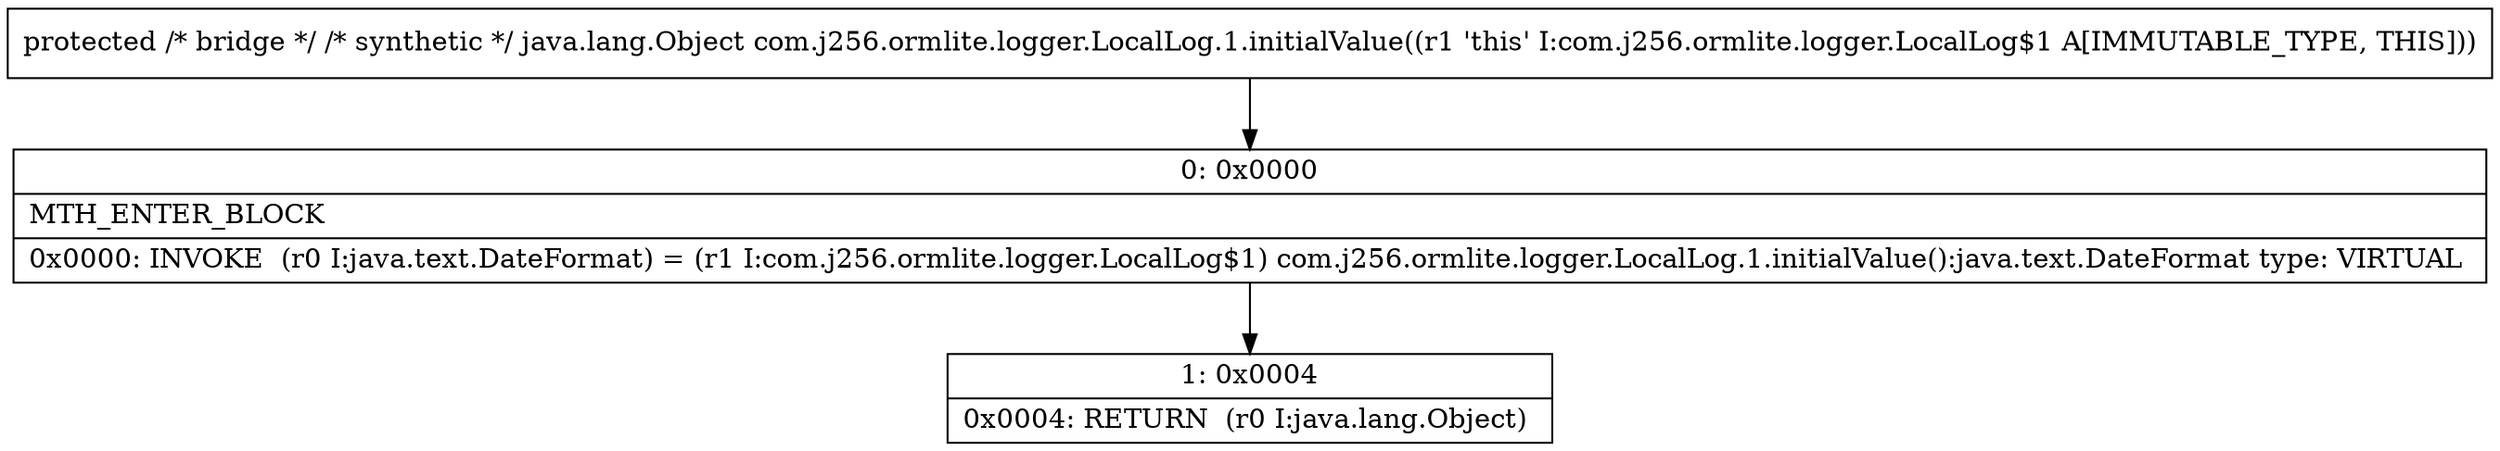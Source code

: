 digraph "CFG forcom.j256.ormlite.logger.LocalLog.1.initialValue()Ljava\/lang\/Object;" {
Node_0 [shape=record,label="{0\:\ 0x0000|MTH_ENTER_BLOCK\l|0x0000: INVOKE  (r0 I:java.text.DateFormat) = (r1 I:com.j256.ormlite.logger.LocalLog$1) com.j256.ormlite.logger.LocalLog.1.initialValue():java.text.DateFormat type: VIRTUAL \l}"];
Node_1 [shape=record,label="{1\:\ 0x0004|0x0004: RETURN  (r0 I:java.lang.Object) \l}"];
MethodNode[shape=record,label="{protected \/* bridge *\/ \/* synthetic *\/ java.lang.Object com.j256.ormlite.logger.LocalLog.1.initialValue((r1 'this' I:com.j256.ormlite.logger.LocalLog$1 A[IMMUTABLE_TYPE, THIS])) }"];
MethodNode -> Node_0;
Node_0 -> Node_1;
}

